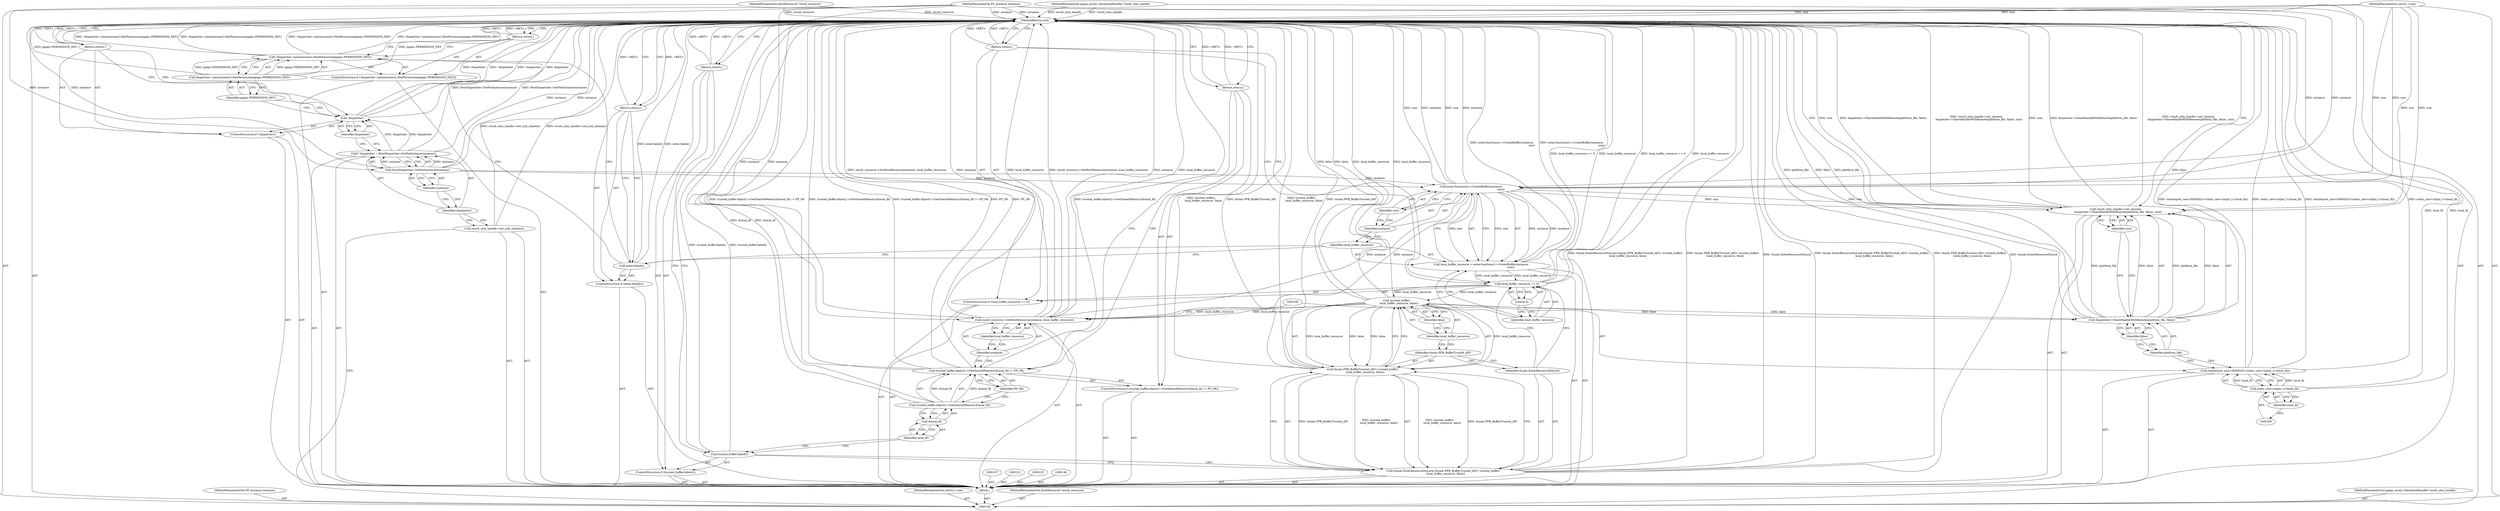 digraph "0_Chrome_7df06970ff05d4b412534f6deea89c9b9ac4be67" {
"1000167" [label="(MethodReturn,void)"];
"1000116" [label="(ControlStructure,if (!dispatcher->permissions().HasPermission(ppapi::PERMISSION_DEV)))"];
"1000119" [label="(Identifier,ppapi::PERMISSION_DEV)"];
"1000117" [label="(Call,!dispatcher->permissions().HasPermission(ppapi::PERMISSION_DEV))"];
"1000118" [label="(Call,dispatcher->permissions().HasPermission(ppapi::PERMISSION_DEV))"];
"1000120" [label="(Return,return;)"];
"1000122" [label="(ControlStructure,if (enter.failed()))"];
"1000123" [label="(Call,enter.failed())"];
"1000124" [label="(Return,return;)"];
"1000126" [label="(Call,local_buffer_resource = enter.functions()->CreateBuffer(instance,\n                                                                      size))"];
"1000127" [label="(Identifier,local_buffer_resource)"];
"1000128" [label="(Call,enter.functions()->CreateBuffer(instance,\n                                                                      size))"];
"1000129" [label="(Identifier,instance)"];
"1000130" [label="(Identifier,size)"];
"1000131" [label="(ControlStructure,if (local_buffer_resource == 0))"];
"1000134" [label="(Literal,0)"];
"1000132" [label="(Call,local_buffer_resource == 0)"];
"1000133" [label="(Identifier,local_buffer_resource)"];
"1000135" [label="(Return,return;)"];
"1000101" [label="(MethodParameterIn,PP_Instance instance)"];
"1000263" [label="(MethodParameterOut,PP_Instance instance)"];
"1000136" [label="(Call,thunk::EnterResourceNoLock<thunk::PPB_BufferTrusted_API> trusted_buffer(\n      local_buffer_resource, false))"];
"1000137" [label="(Identifier,thunk::EnterResourceNoLock)"];
"1000138" [label="(Call,thunk::PPB_BufferTrusted_API> trusted_buffer(\n      local_buffer_resource, false))"];
"1000139" [label="(Identifier,thunk::PPB_BufferTrusted_API)"];
"1000140" [label="(Call,trusted_buffer(\n      local_buffer_resource, false))"];
"1000142" [label="(Identifier,false)"];
"1000141" [label="(Identifier,local_buffer_resource)"];
"1000143" [label="(ControlStructure,if (trusted_buffer.failed()))"];
"1000144" [label="(Call,trusted_buffer.failed())"];
"1000145" [label="(Return,return;)"];
"1000147" [label="(ControlStructure,if (trusted_buffer.object()->GetSharedMemory(&local_fd) != PP_OK))"];
"1000150" [label="(Call,&local_fd)"];
"1000151" [label="(Identifier,local_fd)"];
"1000148" [label="(Call,trusted_buffer.object()->GetSharedMemory(&local_fd) != PP_OK)"];
"1000149" [label="(Call,trusted_buffer.object()->GetSharedMemory(&local_fd))"];
"1000152" [label="(Identifier,PP_OK)"];
"1000153" [label="(Return,return;)"];
"1000154" [label="(Call,result_resource->SetHostResource(instance, local_buffer_resource))"];
"1000155" [label="(Identifier,instance)"];
"1000156" [label="(Identifier,local_buffer_resource)"];
"1000102" [label="(MethodParameterIn,uint32_t size)"];
"1000264" [label="(MethodParameterOut,uint32_t size)"];
"1000159" [label="(Call,static_cast<intptr_t>(local_fd))"];
"1000161" [label="(Identifier,local_fd)"];
"1000157" [label="(Call,reinterpret_cast<HANDLE>(static_cast<intptr_t>(local_fd)))"];
"1000162" [label="(Call,result_shm_handle->set_shmem(\n      dispatcher->ShareHandleWithRemote(platform_file, false), size))"];
"1000103" [label="(MethodParameterIn,HostResource* result_resource)"];
"1000265" [label="(MethodParameterOut,HostResource* result_resource)"];
"1000164" [label="(Identifier,platform_file)"];
"1000165" [label="(Identifier,false)"];
"1000163" [label="(Call,dispatcher->ShareHandleWithRemote(platform_file, false))"];
"1000166" [label="(Identifier,size)"];
"1000104" [label="(MethodParameterIn,ppapi::proxy::SerializedHandle* result_shm_handle)"];
"1000266" [label="(MethodParameterOut,ppapi::proxy::SerializedHandle* result_shm_handle)"];
"1000105" [label="(Block,)"];
"1000106" [label="(Call,result_shm_handle->set_null_shmem())"];
"1000108" [label="(Call,* dispatcher = HostDispatcher::GetForInstance(instance))"];
"1000109" [label="(Identifier,dispatcher)"];
"1000110" [label="(Call,HostDispatcher::GetForInstance(instance))"];
"1000111" [label="(Identifier,instance)"];
"1000112" [label="(ControlStructure,if (!dispatcher))"];
"1000113" [label="(Call,!dispatcher)"];
"1000114" [label="(Identifier,dispatcher)"];
"1000115" [label="(Return,return;)"];
"1000167" -> "1000100"  [label="AST: "];
"1000167" -> "1000115"  [label="CFG: "];
"1000167" -> "1000120"  [label="CFG: "];
"1000167" -> "1000124"  [label="CFG: "];
"1000167" -> "1000135"  [label="CFG: "];
"1000167" -> "1000145"  [label="CFG: "];
"1000167" -> "1000153"  [label="CFG: "];
"1000167" -> "1000162"  [label="CFG: "];
"1000145" -> "1000167"  [label="DDG: <RET>"];
"1000153" -> "1000167"  [label="DDG: <RET>"];
"1000120" -> "1000167"  [label="DDG: <RET>"];
"1000124" -> "1000167"  [label="DDG: <RET>"];
"1000115" -> "1000167"  [label="DDG: <RET>"];
"1000135" -> "1000167"  [label="DDG: <RET>"];
"1000140" -> "1000167"  [label="DDG: false"];
"1000140" -> "1000167"  [label="DDG: local_buffer_resource"];
"1000157" -> "1000167"  [label="DDG: reinterpret_cast<HANDLE>(static_cast<intptr_t>(local_fd))"];
"1000157" -> "1000167"  [label="DDG: static_cast<intptr_t>(local_fd)"];
"1000104" -> "1000167"  [label="DDG: result_shm_handle"];
"1000113" -> "1000167"  [label="DDG: dispatcher"];
"1000113" -> "1000167"  [label="DDG: !dispatcher"];
"1000117" -> "1000167"  [label="DDG: dispatcher->permissions().HasPermission(ppapi::PERMISSION_DEV)"];
"1000117" -> "1000167"  [label="DDG: !dispatcher->permissions().HasPermission(ppapi::PERMISSION_DEV)"];
"1000154" -> "1000167"  [label="DDG: result_resource->SetHostResource(instance, local_buffer_resource)"];
"1000154" -> "1000167"  [label="DDG: instance"];
"1000154" -> "1000167"  [label="DDG: local_buffer_resource"];
"1000136" -> "1000167"  [label="DDG: thunk::EnterResourceNoLock<thunk::PPB_BufferTrusted_API> trusted_buffer(\n      local_buffer_resource, false)"];
"1000136" -> "1000167"  [label="DDG: thunk::PPB_BufferTrusted_API> trusted_buffer(\n      local_buffer_resource, false)"];
"1000136" -> "1000167"  [label="DDG: thunk::EnterResourceNoLock"];
"1000149" -> "1000167"  [label="DDG: &local_fd"];
"1000118" -> "1000167"  [label="DDG: ppapi::PERMISSION_DEV"];
"1000163" -> "1000167"  [label="DDG: false"];
"1000163" -> "1000167"  [label="DDG: platform_file"];
"1000128" -> "1000167"  [label="DDG: size"];
"1000128" -> "1000167"  [label="DDG: instance"];
"1000123" -> "1000167"  [label="DDG: enter.failed()"];
"1000132" -> "1000167"  [label="DDG: local_buffer_resource == 0"];
"1000132" -> "1000167"  [label="DDG: local_buffer_resource"];
"1000138" -> "1000167"  [label="DDG: thunk::PPB_BufferTrusted_API"];
"1000138" -> "1000167"  [label="DDG: trusted_buffer(\n      local_buffer_resource, false)"];
"1000162" -> "1000167"  [label="DDG: size"];
"1000162" -> "1000167"  [label="DDG: dispatcher->ShareHandleWithRemote(platform_file, false)"];
"1000162" -> "1000167"  [label="DDG: result_shm_handle->set_shmem(\n      dispatcher->ShareHandleWithRemote(platform_file, false), size)"];
"1000148" -> "1000167"  [label="DDG: PP_OK"];
"1000148" -> "1000167"  [label="DDG: trusted_buffer.object()->GetSharedMemory(&local_fd)"];
"1000148" -> "1000167"  [label="DDG: trusted_buffer.object()->GetSharedMemory(&local_fd) != PP_OK"];
"1000103" -> "1000167"  [label="DDG: result_resource"];
"1000144" -> "1000167"  [label="DDG: trusted_buffer.failed()"];
"1000102" -> "1000167"  [label="DDG: size"];
"1000101" -> "1000167"  [label="DDG: instance"];
"1000108" -> "1000167"  [label="DDG: HostDispatcher::GetForInstance(instance)"];
"1000126" -> "1000167"  [label="DDG: enter.functions()->CreateBuffer(instance,\n                                                                      size)"];
"1000110" -> "1000167"  [label="DDG: instance"];
"1000159" -> "1000167"  [label="DDG: local_fd"];
"1000106" -> "1000167"  [label="DDG: result_shm_handle->set_null_shmem()"];
"1000116" -> "1000105"  [label="AST: "];
"1000117" -> "1000116"  [label="AST: "];
"1000120" -> "1000116"  [label="AST: "];
"1000119" -> "1000118"  [label="AST: "];
"1000119" -> "1000113"  [label="CFG: "];
"1000118" -> "1000119"  [label="CFG: "];
"1000117" -> "1000116"  [label="AST: "];
"1000117" -> "1000118"  [label="CFG: "];
"1000118" -> "1000117"  [label="AST: "];
"1000120" -> "1000117"  [label="CFG: "];
"1000123" -> "1000117"  [label="CFG: "];
"1000117" -> "1000167"  [label="DDG: dispatcher->permissions().HasPermission(ppapi::PERMISSION_DEV)"];
"1000117" -> "1000167"  [label="DDG: !dispatcher->permissions().HasPermission(ppapi::PERMISSION_DEV)"];
"1000118" -> "1000117"  [label="DDG: ppapi::PERMISSION_DEV"];
"1000118" -> "1000117"  [label="AST: "];
"1000118" -> "1000119"  [label="CFG: "];
"1000119" -> "1000118"  [label="AST: "];
"1000117" -> "1000118"  [label="CFG: "];
"1000118" -> "1000167"  [label="DDG: ppapi::PERMISSION_DEV"];
"1000118" -> "1000117"  [label="DDG: ppapi::PERMISSION_DEV"];
"1000120" -> "1000116"  [label="AST: "];
"1000120" -> "1000117"  [label="CFG: "];
"1000167" -> "1000120"  [label="CFG: "];
"1000120" -> "1000167"  [label="DDG: <RET>"];
"1000122" -> "1000105"  [label="AST: "];
"1000123" -> "1000122"  [label="AST: "];
"1000124" -> "1000122"  [label="AST: "];
"1000123" -> "1000122"  [label="AST: "];
"1000123" -> "1000117"  [label="CFG: "];
"1000124" -> "1000123"  [label="CFG: "];
"1000127" -> "1000123"  [label="CFG: "];
"1000123" -> "1000167"  [label="DDG: enter.failed()"];
"1000124" -> "1000122"  [label="AST: "];
"1000124" -> "1000123"  [label="CFG: "];
"1000167" -> "1000124"  [label="CFG: "];
"1000124" -> "1000167"  [label="DDG: <RET>"];
"1000126" -> "1000105"  [label="AST: "];
"1000126" -> "1000128"  [label="CFG: "];
"1000127" -> "1000126"  [label="AST: "];
"1000128" -> "1000126"  [label="AST: "];
"1000133" -> "1000126"  [label="CFG: "];
"1000126" -> "1000167"  [label="DDG: enter.functions()->CreateBuffer(instance,\n                                                                      size)"];
"1000128" -> "1000126"  [label="DDG: instance"];
"1000128" -> "1000126"  [label="DDG: size"];
"1000126" -> "1000132"  [label="DDG: local_buffer_resource"];
"1000127" -> "1000126"  [label="AST: "];
"1000127" -> "1000123"  [label="CFG: "];
"1000129" -> "1000127"  [label="CFG: "];
"1000128" -> "1000126"  [label="AST: "];
"1000128" -> "1000130"  [label="CFG: "];
"1000129" -> "1000128"  [label="AST: "];
"1000130" -> "1000128"  [label="AST: "];
"1000126" -> "1000128"  [label="CFG: "];
"1000128" -> "1000167"  [label="DDG: size"];
"1000128" -> "1000167"  [label="DDG: instance"];
"1000128" -> "1000126"  [label="DDG: instance"];
"1000128" -> "1000126"  [label="DDG: size"];
"1000110" -> "1000128"  [label="DDG: instance"];
"1000101" -> "1000128"  [label="DDG: instance"];
"1000102" -> "1000128"  [label="DDG: size"];
"1000128" -> "1000154"  [label="DDG: instance"];
"1000128" -> "1000162"  [label="DDG: size"];
"1000129" -> "1000128"  [label="AST: "];
"1000129" -> "1000127"  [label="CFG: "];
"1000130" -> "1000129"  [label="CFG: "];
"1000130" -> "1000128"  [label="AST: "];
"1000130" -> "1000129"  [label="CFG: "];
"1000128" -> "1000130"  [label="CFG: "];
"1000131" -> "1000105"  [label="AST: "];
"1000132" -> "1000131"  [label="AST: "];
"1000135" -> "1000131"  [label="AST: "];
"1000134" -> "1000132"  [label="AST: "];
"1000134" -> "1000133"  [label="CFG: "];
"1000132" -> "1000134"  [label="CFG: "];
"1000132" -> "1000131"  [label="AST: "];
"1000132" -> "1000134"  [label="CFG: "];
"1000133" -> "1000132"  [label="AST: "];
"1000134" -> "1000132"  [label="AST: "];
"1000135" -> "1000132"  [label="CFG: "];
"1000137" -> "1000132"  [label="CFG: "];
"1000132" -> "1000167"  [label="DDG: local_buffer_resource == 0"];
"1000132" -> "1000167"  [label="DDG: local_buffer_resource"];
"1000126" -> "1000132"  [label="DDG: local_buffer_resource"];
"1000132" -> "1000140"  [label="DDG: local_buffer_resource"];
"1000133" -> "1000132"  [label="AST: "];
"1000133" -> "1000126"  [label="CFG: "];
"1000134" -> "1000133"  [label="CFG: "];
"1000135" -> "1000131"  [label="AST: "];
"1000135" -> "1000132"  [label="CFG: "];
"1000167" -> "1000135"  [label="CFG: "];
"1000135" -> "1000167"  [label="DDG: <RET>"];
"1000101" -> "1000100"  [label="AST: "];
"1000101" -> "1000167"  [label="DDG: instance"];
"1000101" -> "1000110"  [label="DDG: instance"];
"1000101" -> "1000128"  [label="DDG: instance"];
"1000101" -> "1000154"  [label="DDG: instance"];
"1000263" -> "1000100"  [label="AST: "];
"1000136" -> "1000105"  [label="AST: "];
"1000136" -> "1000138"  [label="CFG: "];
"1000137" -> "1000136"  [label="AST: "];
"1000138" -> "1000136"  [label="AST: "];
"1000144" -> "1000136"  [label="CFG: "];
"1000136" -> "1000167"  [label="DDG: thunk::EnterResourceNoLock<thunk::PPB_BufferTrusted_API> trusted_buffer(\n      local_buffer_resource, false)"];
"1000136" -> "1000167"  [label="DDG: thunk::PPB_BufferTrusted_API> trusted_buffer(\n      local_buffer_resource, false)"];
"1000136" -> "1000167"  [label="DDG: thunk::EnterResourceNoLock"];
"1000138" -> "1000136"  [label="DDG: thunk::PPB_BufferTrusted_API"];
"1000138" -> "1000136"  [label="DDG: trusted_buffer(\n      local_buffer_resource, false)"];
"1000137" -> "1000136"  [label="AST: "];
"1000137" -> "1000132"  [label="CFG: "];
"1000139" -> "1000137"  [label="CFG: "];
"1000138" -> "1000136"  [label="AST: "];
"1000138" -> "1000140"  [label="CFG: "];
"1000139" -> "1000138"  [label="AST: "];
"1000140" -> "1000138"  [label="AST: "];
"1000136" -> "1000138"  [label="CFG: "];
"1000138" -> "1000167"  [label="DDG: thunk::PPB_BufferTrusted_API"];
"1000138" -> "1000167"  [label="DDG: trusted_buffer(\n      local_buffer_resource, false)"];
"1000138" -> "1000136"  [label="DDG: thunk::PPB_BufferTrusted_API"];
"1000138" -> "1000136"  [label="DDG: trusted_buffer(\n      local_buffer_resource, false)"];
"1000140" -> "1000138"  [label="DDG: local_buffer_resource"];
"1000140" -> "1000138"  [label="DDG: false"];
"1000139" -> "1000138"  [label="AST: "];
"1000139" -> "1000137"  [label="CFG: "];
"1000141" -> "1000139"  [label="CFG: "];
"1000140" -> "1000138"  [label="AST: "];
"1000140" -> "1000142"  [label="CFG: "];
"1000141" -> "1000140"  [label="AST: "];
"1000142" -> "1000140"  [label="AST: "];
"1000138" -> "1000140"  [label="CFG: "];
"1000140" -> "1000167"  [label="DDG: false"];
"1000140" -> "1000167"  [label="DDG: local_buffer_resource"];
"1000140" -> "1000138"  [label="DDG: local_buffer_resource"];
"1000140" -> "1000138"  [label="DDG: false"];
"1000132" -> "1000140"  [label="DDG: local_buffer_resource"];
"1000140" -> "1000154"  [label="DDG: local_buffer_resource"];
"1000140" -> "1000163"  [label="DDG: false"];
"1000142" -> "1000140"  [label="AST: "];
"1000142" -> "1000141"  [label="CFG: "];
"1000140" -> "1000142"  [label="CFG: "];
"1000141" -> "1000140"  [label="AST: "];
"1000141" -> "1000139"  [label="CFG: "];
"1000142" -> "1000141"  [label="CFG: "];
"1000143" -> "1000105"  [label="AST: "];
"1000144" -> "1000143"  [label="AST: "];
"1000145" -> "1000143"  [label="AST: "];
"1000144" -> "1000143"  [label="AST: "];
"1000144" -> "1000136"  [label="CFG: "];
"1000145" -> "1000144"  [label="CFG: "];
"1000151" -> "1000144"  [label="CFG: "];
"1000144" -> "1000167"  [label="DDG: trusted_buffer.failed()"];
"1000145" -> "1000143"  [label="AST: "];
"1000145" -> "1000144"  [label="CFG: "];
"1000167" -> "1000145"  [label="CFG: "];
"1000145" -> "1000167"  [label="DDG: <RET>"];
"1000147" -> "1000105"  [label="AST: "];
"1000148" -> "1000147"  [label="AST: "];
"1000153" -> "1000147"  [label="AST: "];
"1000150" -> "1000149"  [label="AST: "];
"1000150" -> "1000151"  [label="CFG: "];
"1000151" -> "1000150"  [label="AST: "];
"1000149" -> "1000150"  [label="CFG: "];
"1000151" -> "1000150"  [label="AST: "];
"1000151" -> "1000144"  [label="CFG: "];
"1000150" -> "1000151"  [label="CFG: "];
"1000148" -> "1000147"  [label="AST: "];
"1000148" -> "1000152"  [label="CFG: "];
"1000149" -> "1000148"  [label="AST: "];
"1000152" -> "1000148"  [label="AST: "];
"1000153" -> "1000148"  [label="CFG: "];
"1000155" -> "1000148"  [label="CFG: "];
"1000148" -> "1000167"  [label="DDG: PP_OK"];
"1000148" -> "1000167"  [label="DDG: trusted_buffer.object()->GetSharedMemory(&local_fd)"];
"1000148" -> "1000167"  [label="DDG: trusted_buffer.object()->GetSharedMemory(&local_fd) != PP_OK"];
"1000149" -> "1000148"  [label="DDG: &local_fd"];
"1000149" -> "1000148"  [label="AST: "];
"1000149" -> "1000150"  [label="CFG: "];
"1000150" -> "1000149"  [label="AST: "];
"1000152" -> "1000149"  [label="CFG: "];
"1000149" -> "1000167"  [label="DDG: &local_fd"];
"1000149" -> "1000148"  [label="DDG: &local_fd"];
"1000152" -> "1000148"  [label="AST: "];
"1000152" -> "1000149"  [label="CFG: "];
"1000148" -> "1000152"  [label="CFG: "];
"1000153" -> "1000147"  [label="AST: "];
"1000153" -> "1000148"  [label="CFG: "];
"1000167" -> "1000153"  [label="CFG: "];
"1000153" -> "1000167"  [label="DDG: <RET>"];
"1000154" -> "1000105"  [label="AST: "];
"1000154" -> "1000156"  [label="CFG: "];
"1000155" -> "1000154"  [label="AST: "];
"1000156" -> "1000154"  [label="AST: "];
"1000158" -> "1000154"  [label="CFG: "];
"1000154" -> "1000167"  [label="DDG: result_resource->SetHostResource(instance, local_buffer_resource)"];
"1000154" -> "1000167"  [label="DDG: instance"];
"1000154" -> "1000167"  [label="DDG: local_buffer_resource"];
"1000128" -> "1000154"  [label="DDG: instance"];
"1000101" -> "1000154"  [label="DDG: instance"];
"1000140" -> "1000154"  [label="DDG: local_buffer_resource"];
"1000155" -> "1000154"  [label="AST: "];
"1000155" -> "1000148"  [label="CFG: "];
"1000156" -> "1000155"  [label="CFG: "];
"1000156" -> "1000154"  [label="AST: "];
"1000156" -> "1000155"  [label="CFG: "];
"1000154" -> "1000156"  [label="CFG: "];
"1000102" -> "1000100"  [label="AST: "];
"1000102" -> "1000167"  [label="DDG: size"];
"1000102" -> "1000128"  [label="DDG: size"];
"1000102" -> "1000162"  [label="DDG: size"];
"1000264" -> "1000100"  [label="AST: "];
"1000159" -> "1000157"  [label="AST: "];
"1000159" -> "1000161"  [label="CFG: "];
"1000160" -> "1000159"  [label="AST: "];
"1000161" -> "1000159"  [label="AST: "];
"1000157" -> "1000159"  [label="CFG: "];
"1000159" -> "1000167"  [label="DDG: local_fd"];
"1000159" -> "1000157"  [label="DDG: local_fd"];
"1000161" -> "1000159"  [label="AST: "];
"1000161" -> "1000160"  [label="CFG: "];
"1000159" -> "1000161"  [label="CFG: "];
"1000157" -> "1000105"  [label="AST: "];
"1000157" -> "1000159"  [label="CFG: "];
"1000158" -> "1000157"  [label="AST: "];
"1000159" -> "1000157"  [label="AST: "];
"1000164" -> "1000157"  [label="CFG: "];
"1000157" -> "1000167"  [label="DDG: reinterpret_cast<HANDLE>(static_cast<intptr_t>(local_fd))"];
"1000157" -> "1000167"  [label="DDG: static_cast<intptr_t>(local_fd)"];
"1000159" -> "1000157"  [label="DDG: local_fd"];
"1000162" -> "1000105"  [label="AST: "];
"1000162" -> "1000166"  [label="CFG: "];
"1000163" -> "1000162"  [label="AST: "];
"1000166" -> "1000162"  [label="AST: "];
"1000167" -> "1000162"  [label="CFG: "];
"1000162" -> "1000167"  [label="DDG: size"];
"1000162" -> "1000167"  [label="DDG: dispatcher->ShareHandleWithRemote(platform_file, false)"];
"1000162" -> "1000167"  [label="DDG: result_shm_handle->set_shmem(\n      dispatcher->ShareHandleWithRemote(platform_file, false), size)"];
"1000163" -> "1000162"  [label="DDG: platform_file"];
"1000163" -> "1000162"  [label="DDG: false"];
"1000128" -> "1000162"  [label="DDG: size"];
"1000102" -> "1000162"  [label="DDG: size"];
"1000103" -> "1000100"  [label="AST: "];
"1000103" -> "1000167"  [label="DDG: result_resource"];
"1000265" -> "1000100"  [label="AST: "];
"1000164" -> "1000163"  [label="AST: "];
"1000164" -> "1000157"  [label="CFG: "];
"1000165" -> "1000164"  [label="CFG: "];
"1000165" -> "1000163"  [label="AST: "];
"1000165" -> "1000164"  [label="CFG: "];
"1000163" -> "1000165"  [label="CFG: "];
"1000163" -> "1000162"  [label="AST: "];
"1000163" -> "1000165"  [label="CFG: "];
"1000164" -> "1000163"  [label="AST: "];
"1000165" -> "1000163"  [label="AST: "];
"1000166" -> "1000163"  [label="CFG: "];
"1000163" -> "1000167"  [label="DDG: false"];
"1000163" -> "1000167"  [label="DDG: platform_file"];
"1000163" -> "1000162"  [label="DDG: platform_file"];
"1000163" -> "1000162"  [label="DDG: false"];
"1000140" -> "1000163"  [label="DDG: false"];
"1000166" -> "1000162"  [label="AST: "];
"1000166" -> "1000163"  [label="CFG: "];
"1000162" -> "1000166"  [label="CFG: "];
"1000104" -> "1000100"  [label="AST: "];
"1000104" -> "1000167"  [label="DDG: result_shm_handle"];
"1000266" -> "1000100"  [label="AST: "];
"1000105" -> "1000100"  [label="AST: "];
"1000106" -> "1000105"  [label="AST: "];
"1000107" -> "1000105"  [label="AST: "];
"1000108" -> "1000105"  [label="AST: "];
"1000112" -> "1000105"  [label="AST: "];
"1000116" -> "1000105"  [label="AST: "];
"1000121" -> "1000105"  [label="AST: "];
"1000122" -> "1000105"  [label="AST: "];
"1000125" -> "1000105"  [label="AST: "];
"1000126" -> "1000105"  [label="AST: "];
"1000131" -> "1000105"  [label="AST: "];
"1000136" -> "1000105"  [label="AST: "];
"1000143" -> "1000105"  [label="AST: "];
"1000146" -> "1000105"  [label="AST: "];
"1000147" -> "1000105"  [label="AST: "];
"1000154" -> "1000105"  [label="AST: "];
"1000157" -> "1000105"  [label="AST: "];
"1000162" -> "1000105"  [label="AST: "];
"1000106" -> "1000105"  [label="AST: "];
"1000106" -> "1000100"  [label="CFG: "];
"1000109" -> "1000106"  [label="CFG: "];
"1000106" -> "1000167"  [label="DDG: result_shm_handle->set_null_shmem()"];
"1000108" -> "1000105"  [label="AST: "];
"1000108" -> "1000110"  [label="CFG: "];
"1000109" -> "1000108"  [label="AST: "];
"1000110" -> "1000108"  [label="AST: "];
"1000114" -> "1000108"  [label="CFG: "];
"1000108" -> "1000167"  [label="DDG: HostDispatcher::GetForInstance(instance)"];
"1000110" -> "1000108"  [label="DDG: instance"];
"1000108" -> "1000113"  [label="DDG: dispatcher"];
"1000109" -> "1000108"  [label="AST: "];
"1000109" -> "1000106"  [label="CFG: "];
"1000111" -> "1000109"  [label="CFG: "];
"1000110" -> "1000108"  [label="AST: "];
"1000110" -> "1000111"  [label="CFG: "];
"1000111" -> "1000110"  [label="AST: "];
"1000108" -> "1000110"  [label="CFG: "];
"1000110" -> "1000167"  [label="DDG: instance"];
"1000110" -> "1000108"  [label="DDG: instance"];
"1000101" -> "1000110"  [label="DDG: instance"];
"1000110" -> "1000128"  [label="DDG: instance"];
"1000111" -> "1000110"  [label="AST: "];
"1000111" -> "1000109"  [label="CFG: "];
"1000110" -> "1000111"  [label="CFG: "];
"1000112" -> "1000105"  [label="AST: "];
"1000113" -> "1000112"  [label="AST: "];
"1000115" -> "1000112"  [label="AST: "];
"1000113" -> "1000112"  [label="AST: "];
"1000113" -> "1000114"  [label="CFG: "];
"1000114" -> "1000113"  [label="AST: "];
"1000115" -> "1000113"  [label="CFG: "];
"1000119" -> "1000113"  [label="CFG: "];
"1000113" -> "1000167"  [label="DDG: dispatcher"];
"1000113" -> "1000167"  [label="DDG: !dispatcher"];
"1000108" -> "1000113"  [label="DDG: dispatcher"];
"1000114" -> "1000113"  [label="AST: "];
"1000114" -> "1000108"  [label="CFG: "];
"1000113" -> "1000114"  [label="CFG: "];
"1000115" -> "1000112"  [label="AST: "];
"1000115" -> "1000113"  [label="CFG: "];
"1000167" -> "1000115"  [label="CFG: "];
"1000115" -> "1000167"  [label="DDG: <RET>"];
}
